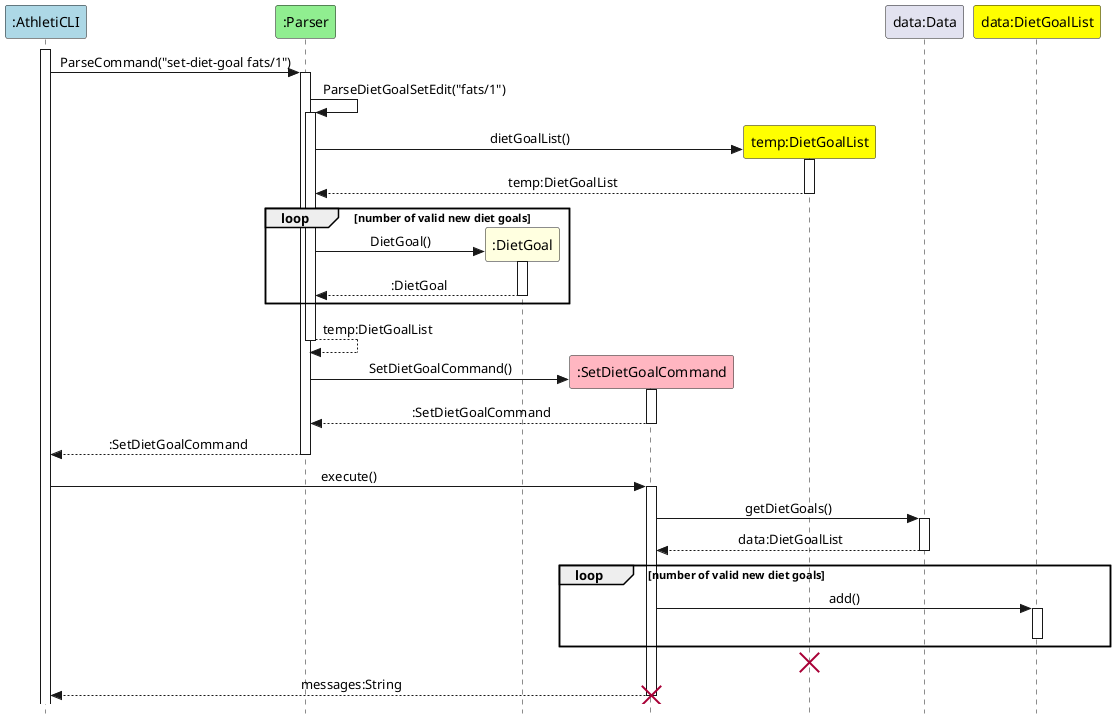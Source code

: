 @startuml
'https://plantuml.com/sequence-diagram
skinparam Style strictuml
skinparam SequenceMessageAlignment center
participant ":AthletiCLI" as AthletiCLI #lightblue
participant ":Parser" as Parser #lightgreen
participant ":DietGoal" as dietGoal #lightyellow
participant ":SetDietGoalCommand" as SetDietGoalCommand #lightpink
participant "temp:DietGoalList" as tempDietGoalList #yellow
participant "data:Data" as dataData
participant "data:DietGoalList" as dataDietGoalList #yellow


'autonumber
AthletiCLI++
AthletiCLI -> Parser++ : ParseCommand("set-diet-goal fats/1")
Parser -> Parser++ : ParseDietGoalSetEdit("fats/1")
create tempDietGoalList
Parser -> tempDietGoalList++ : dietGoalList()
tempDietGoalList --> Parser-- : temp:DietGoalList

    loop number of valid new diet goals
    create dietGoal
    Parser -> dietGoal++ : DietGoal()
    dietGoal --> Parser-- : :DietGoal
    end

Parser --> Parser-- : temp:DietGoalList
create SetDietGoalCommand
Parser -> SetDietGoalCommand++ : SetDietGoalCommand()
SetDietGoalCommand --> Parser-- : :SetDietGoalCommand
Parser --> AthletiCLI-- : :SetDietGoalCommand
AthletiCLI -> SetDietGoalCommand++ : execute()
SetDietGoalCommand -> dataData++ : getDietGoals()
dataData --> SetDietGoalCommand-- : data:DietGoalList

    loop number of valid new diet goals
    SetDietGoalCommand -> dataDietGoalList++ : add()

   dataDietGoalList --


    end

destroy tempDietGoalList
SetDietGoalCommand --> AthletiCLI-- : messages:String

destroy SetDietGoalCommand

@enduml